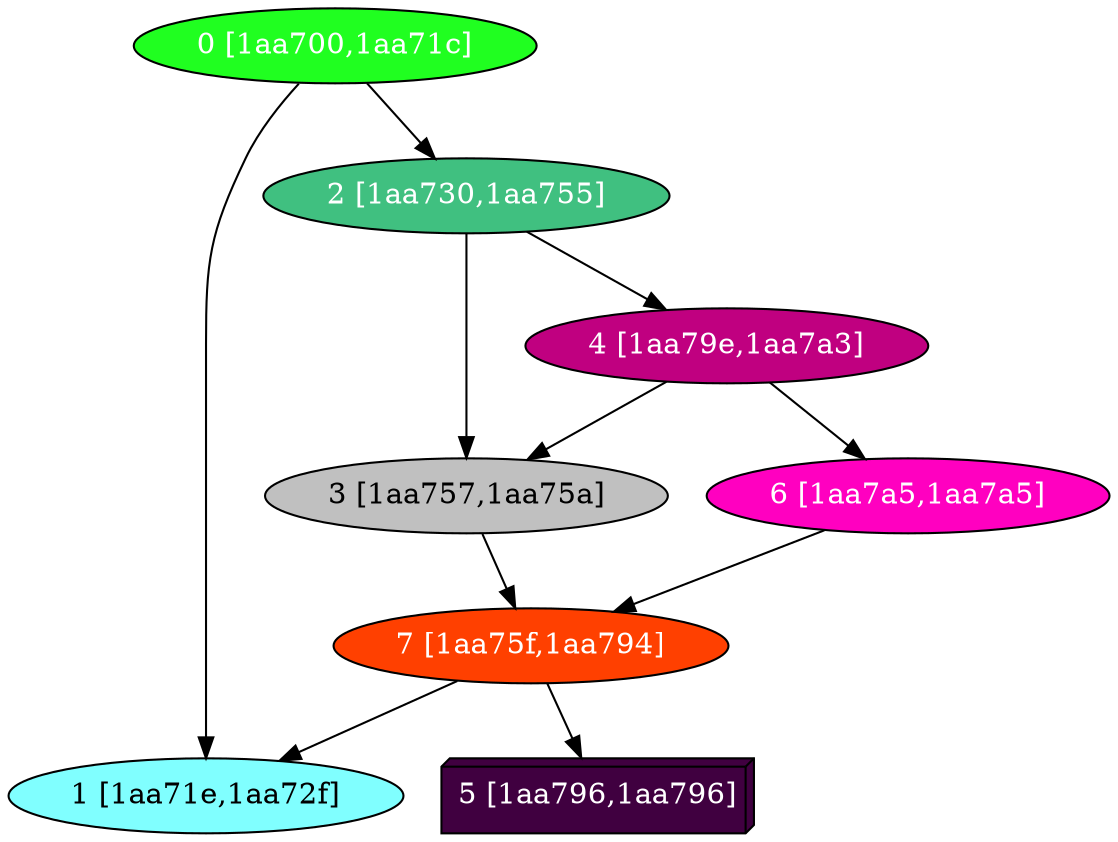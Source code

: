 diGraph libnss3{
	libnss3_0  [style=filled fillcolor="#20FF20" fontcolor="#ffffff" shape=oval label="0 [1aa700,1aa71c]"]
	libnss3_1  [style=filled fillcolor="#80FFFF" fontcolor="#000000" shape=oval label="1 [1aa71e,1aa72f]"]
	libnss3_2  [style=filled fillcolor="#40C080" fontcolor="#ffffff" shape=oval label="2 [1aa730,1aa755]"]
	libnss3_3  [style=filled fillcolor="#C0C0C0" fontcolor="#000000" shape=oval label="3 [1aa757,1aa75a]"]
	libnss3_4  [style=filled fillcolor="#C00080" fontcolor="#ffffff" shape=oval label="4 [1aa79e,1aa7a3]"]
	libnss3_5  [style=filled fillcolor="#400040" fontcolor="#ffffff" shape=box3d label="5 [1aa796,1aa796]"]
	libnss3_6  [style=filled fillcolor="#FF00C0" fontcolor="#ffffff" shape=oval label="6 [1aa7a5,1aa7a5]"]
	libnss3_7  [style=filled fillcolor="#FF4000" fontcolor="#ffffff" shape=oval label="7 [1aa75f,1aa794]"]

	libnss3_0 -> libnss3_1
	libnss3_0 -> libnss3_2
	libnss3_2 -> libnss3_3
	libnss3_2 -> libnss3_4
	libnss3_3 -> libnss3_7
	libnss3_4 -> libnss3_3
	libnss3_4 -> libnss3_6
	libnss3_6 -> libnss3_7
	libnss3_7 -> libnss3_1
	libnss3_7 -> libnss3_5
}